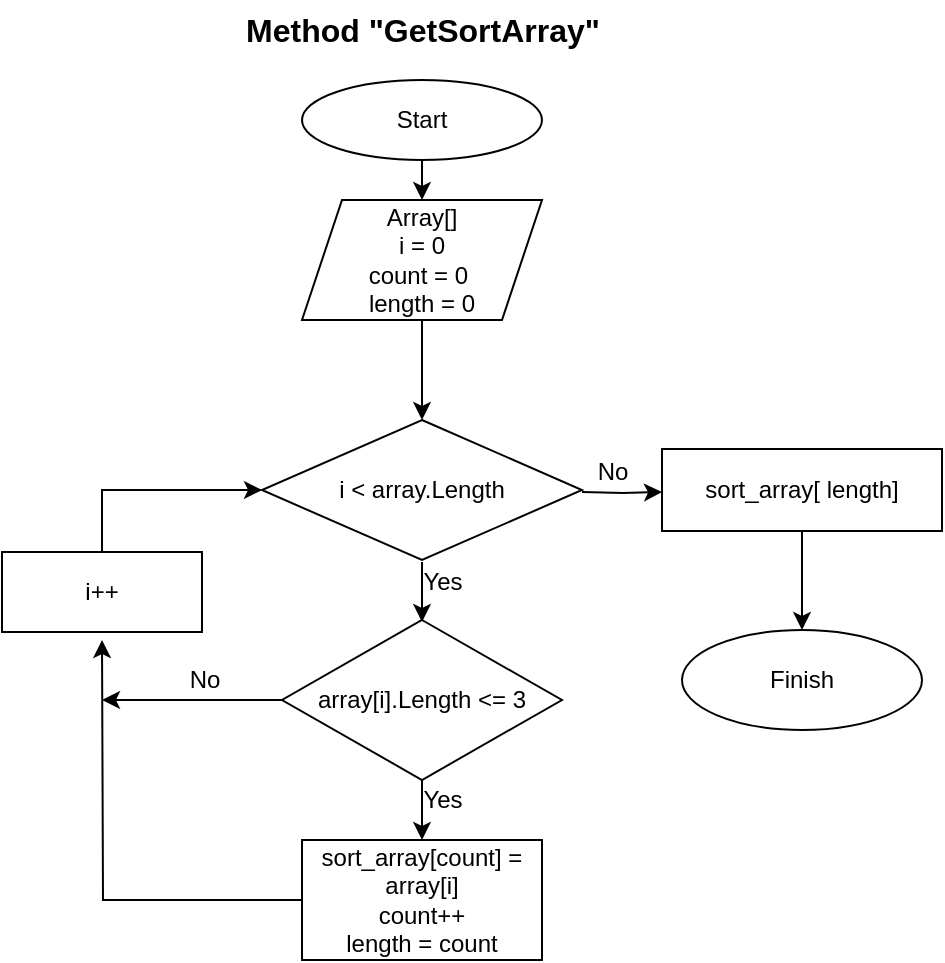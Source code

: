 <mxfile version="20.3.0" type="device"><diagram id="C5RBs43oDa-KdzZeNtuy" name="Page-1"><mxGraphModel dx="868" dy="553" grid="1" gridSize="10" guides="1" tooltips="1" connect="1" arrows="1" fold="1" page="1" pageScale="1" pageWidth="827" pageHeight="1169" math="0" shadow="0"><root><mxCell id="WIyWlLk6GJQsqaUBKTNV-0"/><mxCell id="WIyWlLk6GJQsqaUBKTNV-1" parent="WIyWlLk6GJQsqaUBKTNV-0"/><mxCell id="Nf7A3s6X15S77IRY5n5F-7" style="edgeStyle=orthogonalEdgeStyle;rounded=0;orthogonalLoop=1;jettySize=auto;html=1;exitX=0.5;exitY=1;exitDx=0;exitDy=0;entryX=0.5;entryY=0;entryDx=0;entryDy=0;" parent="WIyWlLk6GJQsqaUBKTNV-1" source="Nf7A3s6X15S77IRY5n5F-0" target="Nf7A3s6X15S77IRY5n5F-1" edge="1"><mxGeometry relative="1" as="geometry"/></mxCell><mxCell id="Nf7A3s6X15S77IRY5n5F-0" value="Start" style="ellipse;whiteSpace=wrap;html=1;" parent="WIyWlLk6GJQsqaUBKTNV-1" vertex="1"><mxGeometry x="340" y="50" width="120" height="40" as="geometry"/></mxCell><mxCell id="Nf7A3s6X15S77IRY5n5F-5" style="edgeStyle=orthogonalEdgeStyle;rounded=0;orthogonalLoop=1;jettySize=auto;html=1;exitX=0.5;exitY=1;exitDx=0;exitDy=0;entryX=0.5;entryY=0;entryDx=0;entryDy=0;" parent="WIyWlLk6GJQsqaUBKTNV-1" source="Nf7A3s6X15S77IRY5n5F-1" target="Nf7A3s6X15S77IRY5n5F-3" edge="1"><mxGeometry relative="1" as="geometry"/></mxCell><mxCell id="Nf7A3s6X15S77IRY5n5F-1" value="Array[]&lt;br&gt;i = 0&lt;br&gt;count = 0&lt;span style=&quot;white-space: pre;&quot;&gt;&#9;&lt;/span&gt;&lt;br&gt;length = 0" style="shape=parallelogram;perimeter=parallelogramPerimeter;whiteSpace=wrap;html=1;fixedSize=1;" parent="WIyWlLk6GJQsqaUBKTNV-1" vertex="1"><mxGeometry x="340" y="110" width="120" height="60" as="geometry"/></mxCell><mxCell id="Nf7A3s6X15S77IRY5n5F-6" style="edgeStyle=orthogonalEdgeStyle;rounded=0;orthogonalLoop=1;jettySize=auto;html=1;exitX=0.5;exitY=1;exitDx=0;exitDy=0;entryX=0.5;entryY=0;entryDx=0;entryDy=0;" parent="WIyWlLk6GJQsqaUBKTNV-1" edge="1"><mxGeometry relative="1" as="geometry"><mxPoint x="400" y="291" as="sourcePoint"/><mxPoint x="400" y="321" as="targetPoint"/></mxGeometry></mxCell><mxCell id="Nf7A3s6X15S77IRY5n5F-18" style="edgeStyle=orthogonalEdgeStyle;rounded=0;orthogonalLoop=1;jettySize=auto;html=1;exitX=1;exitY=0.5;exitDx=0;exitDy=0;" parent="WIyWlLk6GJQsqaUBKTNV-1" edge="1"><mxGeometry relative="1" as="geometry"><mxPoint x="480" y="256" as="sourcePoint"/><mxPoint x="520" y="256" as="targetPoint"/></mxGeometry></mxCell><mxCell id="Nf7A3s6X15S77IRY5n5F-3" value="i &amp;lt; array.Length" style="rhombus;whiteSpace=wrap;html=1;" parent="WIyWlLk6GJQsqaUBKTNV-1" vertex="1"><mxGeometry x="320" y="220" width="160" height="70" as="geometry"/></mxCell><mxCell id="Nf7A3s6X15S77IRY5n5F-12" style="edgeStyle=orthogonalEdgeStyle;rounded=0;orthogonalLoop=1;jettySize=auto;html=1;exitX=0.5;exitY=1;exitDx=0;exitDy=0;" parent="WIyWlLk6GJQsqaUBKTNV-1" source="Nf7A3s6X15S77IRY5n5F-8" target="Nf7A3s6X15S77IRY5n5F-11" edge="1"><mxGeometry relative="1" as="geometry"/></mxCell><mxCell id="Nf7A3s6X15S77IRY5n5F-15" style="edgeStyle=orthogonalEdgeStyle;rounded=0;orthogonalLoop=1;jettySize=auto;html=1;exitX=0;exitY=0.5;exitDx=0;exitDy=0;" parent="WIyWlLk6GJQsqaUBKTNV-1" source="Nf7A3s6X15S77IRY5n5F-8" edge="1"><mxGeometry relative="1" as="geometry"><mxPoint x="240" y="360" as="targetPoint"/></mxGeometry></mxCell><mxCell id="Nf7A3s6X15S77IRY5n5F-8" value="array[i].Length &amp;lt;= 3" style="rhombus;whiteSpace=wrap;html=1;" parent="WIyWlLk6GJQsqaUBKTNV-1" vertex="1"><mxGeometry x="330" y="320" width="140" height="80" as="geometry"/></mxCell><mxCell id="Nf7A3s6X15S77IRY5n5F-9" value="Yes" style="text;html=1;align=center;verticalAlign=middle;resizable=0;points=[];autosize=1;strokeColor=none;fillColor=none;" parent="WIyWlLk6GJQsqaUBKTNV-1" vertex="1"><mxGeometry x="390" y="286" width="40" height="30" as="geometry"/></mxCell><mxCell id="QG5TS8MAueUSlfx4WCOm-2" style="edgeStyle=orthogonalEdgeStyle;rounded=0;orthogonalLoop=1;jettySize=auto;html=1;exitX=0;exitY=0.5;exitDx=0;exitDy=0;" edge="1" parent="WIyWlLk6GJQsqaUBKTNV-1" source="Nf7A3s6X15S77IRY5n5F-11"><mxGeometry relative="1" as="geometry"><mxPoint x="240" y="330" as="targetPoint"/></mxGeometry></mxCell><mxCell id="Nf7A3s6X15S77IRY5n5F-11" value="sort_array[count] = array[i]&lt;br&gt;count++&lt;br&gt;length = count" style="rounded=0;whiteSpace=wrap;html=1;" parent="WIyWlLk6GJQsqaUBKTNV-1" vertex="1"><mxGeometry x="340" y="430" width="120" height="60" as="geometry"/></mxCell><mxCell id="Nf7A3s6X15S77IRY5n5F-13" value="Yes" style="text;html=1;align=center;verticalAlign=middle;resizable=0;points=[];autosize=1;strokeColor=none;fillColor=none;" parent="WIyWlLk6GJQsqaUBKTNV-1" vertex="1"><mxGeometry x="390" y="395" width="40" height="30" as="geometry"/></mxCell><mxCell id="Nf7A3s6X15S77IRY5n5F-16" value="No" style="text;html=1;align=center;verticalAlign=middle;resizable=0;points=[];autosize=1;strokeColor=none;fillColor=none;" parent="WIyWlLk6GJQsqaUBKTNV-1" vertex="1"><mxGeometry x="271" y="335" width="40" height="30" as="geometry"/></mxCell><mxCell id="Nf7A3s6X15S77IRY5n5F-17" value="Finish" style="ellipse;whiteSpace=wrap;html=1;" parent="WIyWlLk6GJQsqaUBKTNV-1" vertex="1"><mxGeometry x="530" y="325" width="120" height="50" as="geometry"/></mxCell><mxCell id="Nf7A3s6X15S77IRY5n5F-19" value="&lt;b&gt;&lt;font style=&quot;font-size: 16px;&quot;&gt;Method &quot;GetSortArray&quot;&lt;/font&gt;&lt;/b&gt;" style="text;html=1;align=center;verticalAlign=middle;resizable=0;points=[];autosize=1;strokeColor=none;fillColor=none;" parent="WIyWlLk6GJQsqaUBKTNV-1" vertex="1"><mxGeometry x="300" y="10" width="200" height="30" as="geometry"/></mxCell><mxCell id="Nf7A3s6X15S77IRY5n5F-21" value="&lt;font style=&quot;font-size: 12px;&quot;&gt;No&lt;/font&gt;" style="text;html=1;align=center;verticalAlign=middle;resizable=0;points=[];autosize=1;strokeColor=none;fillColor=none;fontSize=15;" parent="WIyWlLk6GJQsqaUBKTNV-1" vertex="1"><mxGeometry x="475" y="229" width="40" height="30" as="geometry"/></mxCell><mxCell id="QG5TS8MAueUSlfx4WCOm-3" style="edgeStyle=orthogonalEdgeStyle;rounded=0;orthogonalLoop=1;jettySize=auto;html=1;exitX=0.5;exitY=0;exitDx=0;exitDy=0;entryX=0;entryY=0.5;entryDx=0;entryDy=0;" edge="1" parent="WIyWlLk6GJQsqaUBKTNV-1" source="QG5TS8MAueUSlfx4WCOm-1" target="Nf7A3s6X15S77IRY5n5F-3"><mxGeometry relative="1" as="geometry"/></mxCell><mxCell id="QG5TS8MAueUSlfx4WCOm-1" value="i++" style="rounded=0;whiteSpace=wrap;html=1;" vertex="1" parent="WIyWlLk6GJQsqaUBKTNV-1"><mxGeometry x="190" y="286" width="100" height="40" as="geometry"/></mxCell><mxCell id="QG5TS8MAueUSlfx4WCOm-5" style="edgeStyle=orthogonalEdgeStyle;rounded=0;orthogonalLoop=1;jettySize=auto;html=1;exitX=0.5;exitY=1;exitDx=0;exitDy=0;entryX=0.5;entryY=0;entryDx=0;entryDy=0;" edge="1" parent="WIyWlLk6GJQsqaUBKTNV-1" source="QG5TS8MAueUSlfx4WCOm-4" target="Nf7A3s6X15S77IRY5n5F-17"><mxGeometry relative="1" as="geometry"/></mxCell><mxCell id="QG5TS8MAueUSlfx4WCOm-4" value="sort_array[ length]" style="rounded=0;whiteSpace=wrap;html=1;" vertex="1" parent="WIyWlLk6GJQsqaUBKTNV-1"><mxGeometry x="520" y="234.5" width="140" height="41" as="geometry"/></mxCell></root></mxGraphModel></diagram></mxfile>